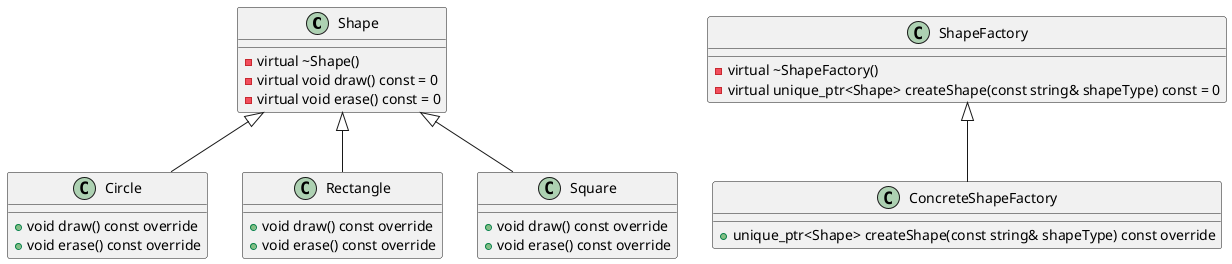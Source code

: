 @startuml

class Shape {
  -virtual ~Shape()
  -virtual void draw() const = 0
  -virtual void erase() const = 0
}

class Circle {
  +void draw() const override
  +void erase() const override
}

class Rectangle {
  +void draw() const override
  +void erase() const override
}

class Square {
  +void draw() const override
  +void erase() const override
}

class ShapeFactory {
  -virtual ~ShapeFactory()
  -virtual unique_ptr<Shape> createShape(const string& shapeType) const = 0
}

class ConcreteShapeFactory {
  +unique_ptr<Shape> createShape(const string& shapeType) const override
}

Shape <|-- Circle
Shape <|-- Rectangle
Shape <|-- Square

ShapeFactory <|-- ConcreteShapeFactory

@enduml

